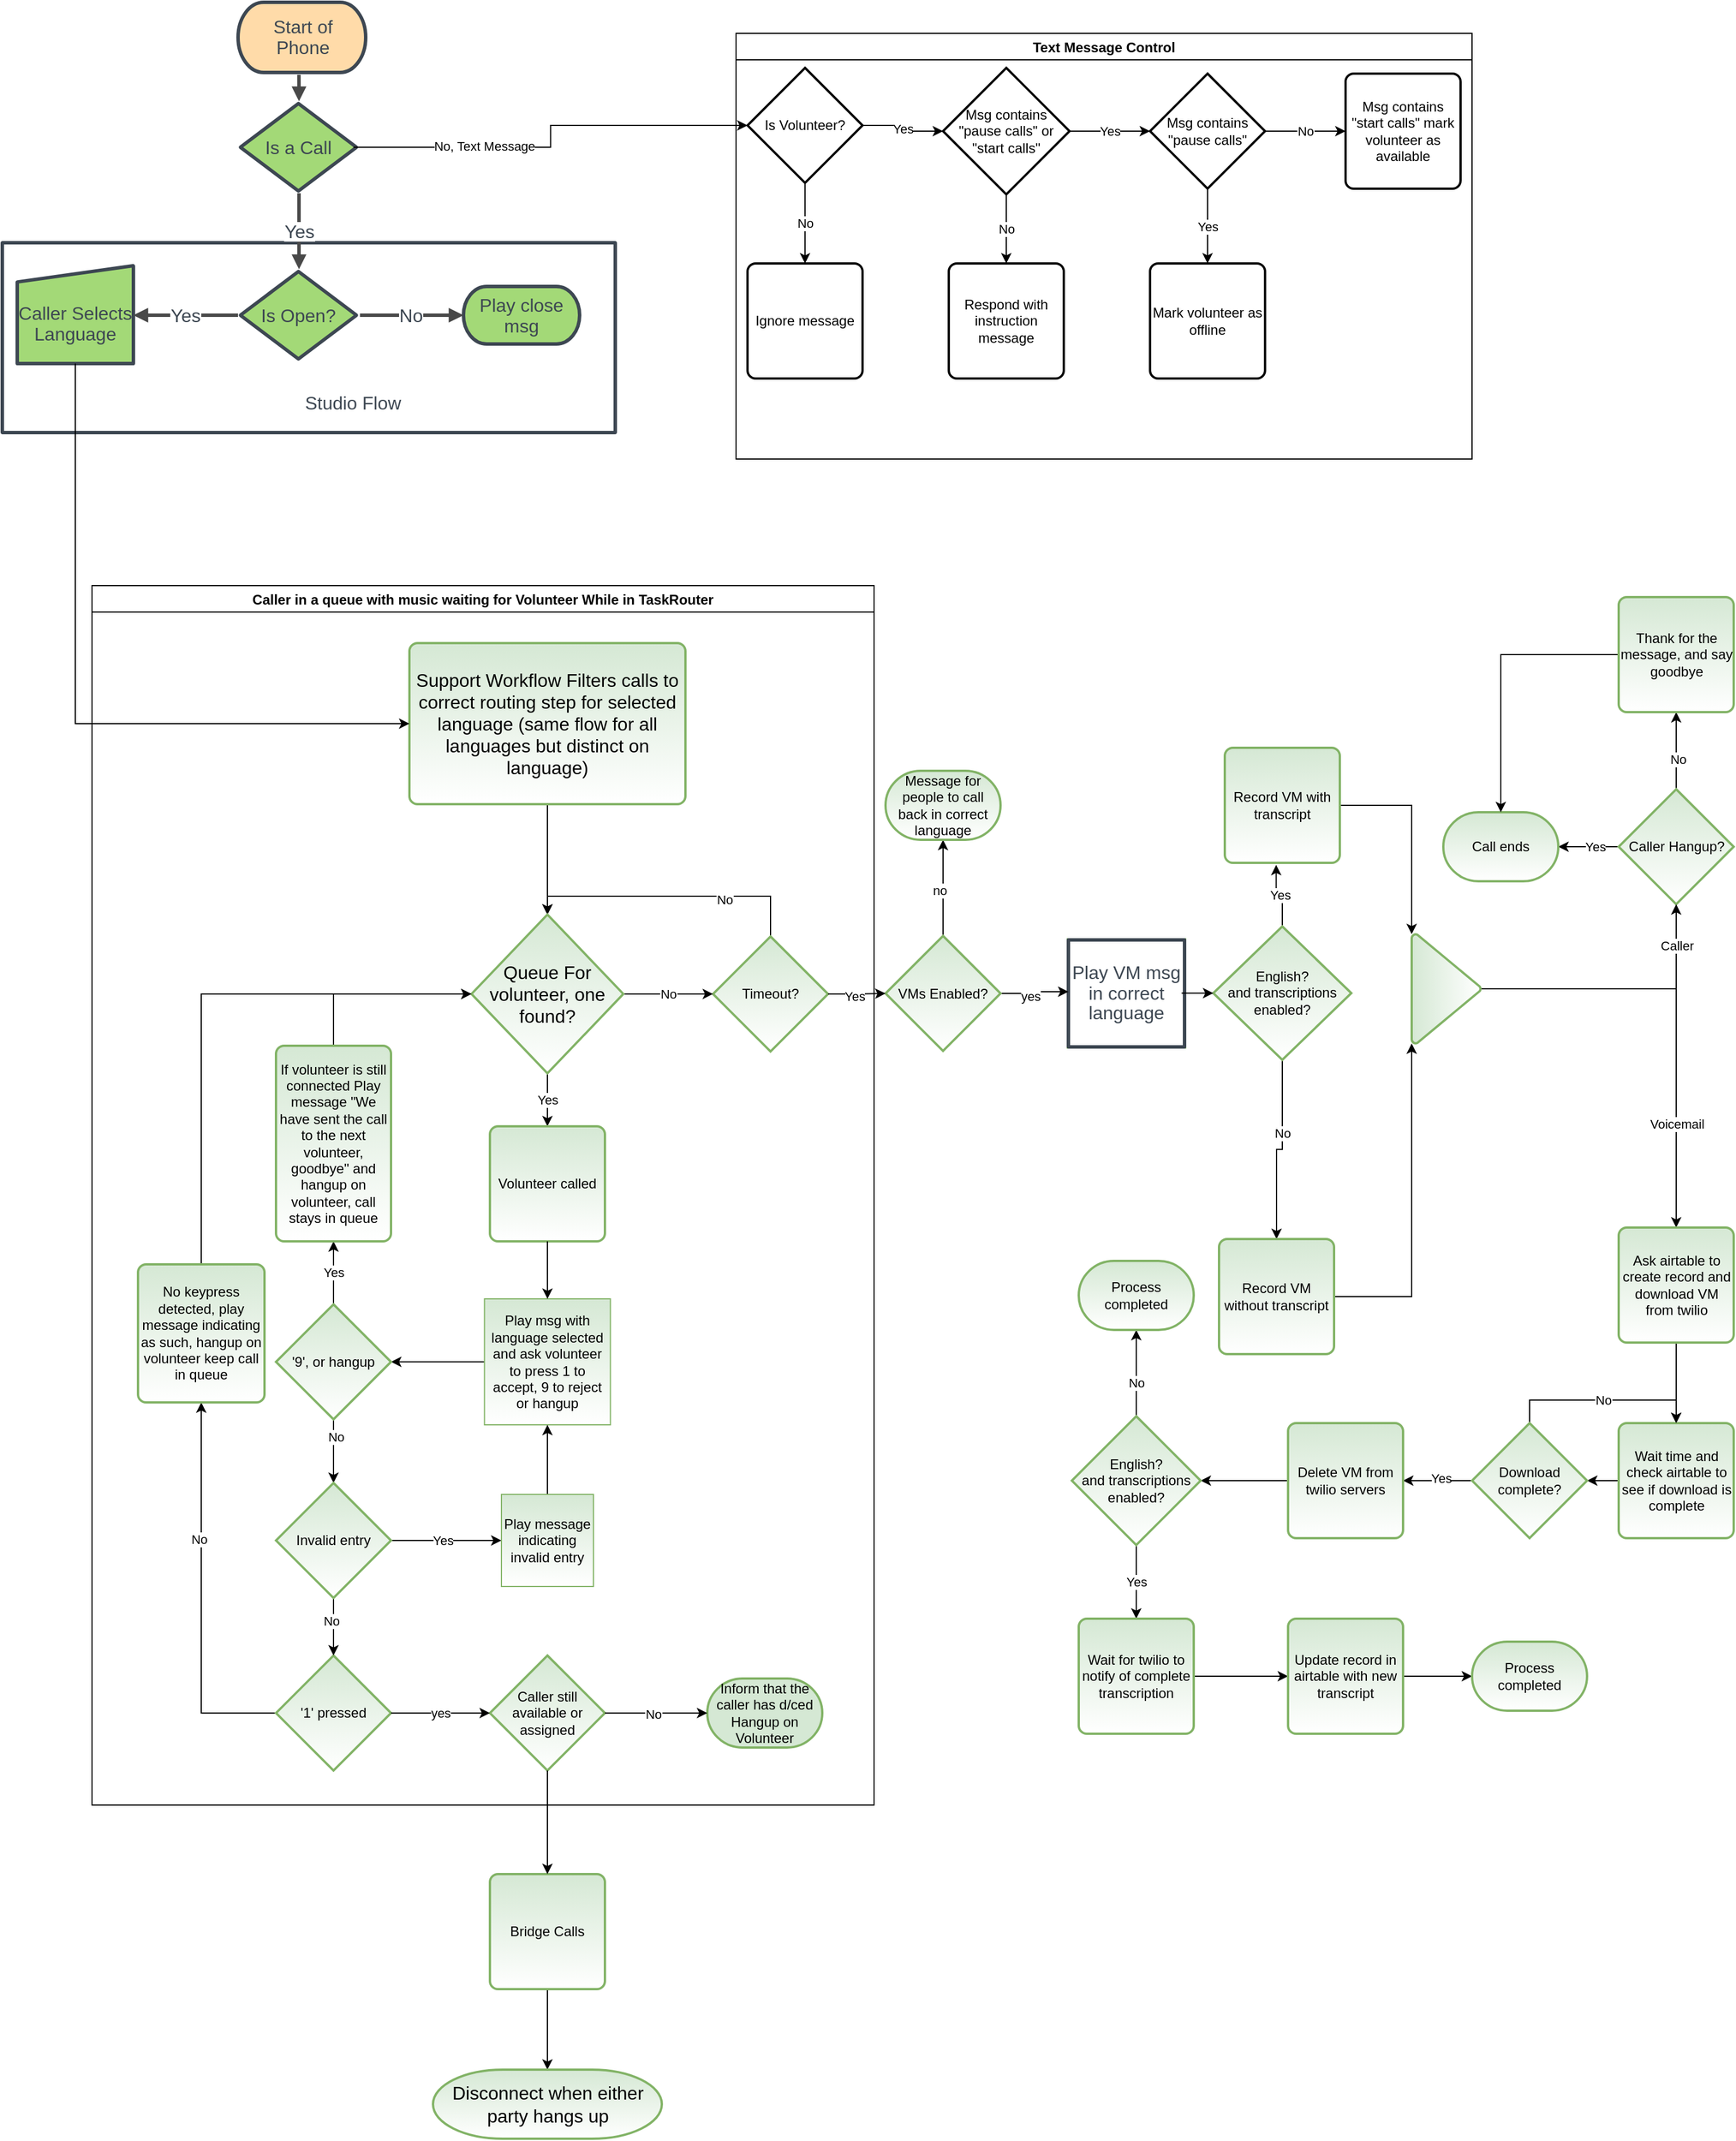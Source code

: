 <mxfile version="13.4.4" type="device"><diagram id="GNucXbwqj-5pLdh_AGNK" name="Page-1"><mxGraphModel dx="1106" dy="2103" grid="1" gridSize="10" guides="1" tooltips="1" connect="1" arrows="1" fold="1" page="1" pageScale="1" pageWidth="850" pageHeight="1100" math="0" shadow="0"><root><mxCell id="0"/><mxCell id="1" parent="0"/><mxCell id="ulSbYFxJWoQOot6R8CF2-1" style="vsdxID=1;fillColor=none;gradientColor=none;strokeColor=none;strokeWidth=3;spacingTop=-3;spacingBottom=-3;spacingLeft=-3;spacingRight=-3;labelBackgroundColor=none;rounded=1;html=1;whiteSpace=wrap;" parent="1" vertex="1"><mxGeometry x="357" y="-1057" width="111" height="61" as="geometry"/></mxCell><mxCell id="ulSbYFxJWoQOot6R8CF2-2" style="vsdxID=2;fillColor=#ffdba9;gradientColor=none;shape=stencil(lZNBbsMgEEVPwxYNM7FsllWaXKAnsGJao7p2RJw26elLPLgGnKiqV/Bnvnh8D4K2p7Y+GoFwGt3wbr5sM7aCngWi7Vvj7OhXgnaCtq+DM29uOPcN74+170SYFNOwR926EWp3eLHfhjWQpMqCC+z8GD5vJ164XmqpNZevwTHt9tx8ODvuVlzUSgLp6AtWFXvhggEIgnANAqLcJPYqGCg3BGHzizcBwdMdpsUUhLKURZWSPOLOQWeQOJaMbQHpbB8l6aMGlSSZONbcldRFCr5gYJLnjBlfjNKOf+SVpfXwn+AKM6WaEeKL02qG7iT1x8z5xTTdPPe26/hxxPX8NXiJXxLtfgA=);strokeColor=#3d4752;strokeWidth=3;spacingTop=-3;spacingBottom=-3;spacingLeft=-3;spacingRight=-3;labelBackgroundColor=none;rounded=1;html=1;whiteSpace=wrap;" parent="ulSbYFxJWoQOot6R8CF2-1" vertex="1"><mxGeometry width="111" height="61" as="geometry"/></mxCell><mxCell id="ulSbYFxJWoQOot6R8CF2-3" value="&lt;p style=&quot;align:center;margin-left:0;margin-right:0;margin-top:0px;margin-bottom:0px;text-indent:0;valign:middle;direction:ltr;&quot;&gt;&lt;font style=&quot;font-size:16px;font-family:Arial;color:#3d4752;direction:ltr;letter-spacing:0px;line-height:110.0%;opacity:1&quot;&gt;Start of Phone &lt;/font&gt;&lt;/p&gt;" style="text;vsdxID=1;fillColor=none;gradientColor=none;strokeColor=none;strokeWidth=3;spacingTop=-3;spacingBottom=-3;spacingLeft=-3;spacingRight=-3;labelBackgroundColor=none;rounded=1;html=1;whiteSpace=wrap;verticalAlign=middle;align=center;;html=1;" parent="ulSbYFxJWoQOot6R8CF2-1" vertex="1"><mxGeometry x="9.52" y="8.8" width="92.71" height="43.18" as="geometry"/></mxCell><mxCell id="ulSbYFxJWoQOot6R8CF2-4" style="vsdxID=3;fillColor=none;gradientColor=none;strokeColor=none;strokeWidth=3;spacingTop=-3;spacingBottom=-3;spacingLeft=-3;spacingRight=-3;labelBackgroundColor=none;rounded=0;html=1;whiteSpace=wrap;" parent="1" vertex="1"><mxGeometry x="359" y="-823" width="101" height="76" as="geometry"/></mxCell><mxCell id="ulSbYFxJWoQOot6R8CF2-5" style="vsdxID=4;fillColor=#a3d977;gradientColor=none;shape=stencil(nZBdDsIgEIRPs69mYUM8QK0X8ATEohARGoq/p5eymrSN8cG33ZlvdpMBagarewMSh5ziydxcly3QBqR0wZrkcpmAWqDmEJM5pngJHe+9LqTEqpiOM2KkJeq037mnYQ1XJNaKDU6e43X8eGdfIXuPN163LZPehQkpcI6qH+zi6if6lf376owsQ62Ey3Lec6NTf1lhkbh+al8=);strokeColor=#3d4752;strokeWidth=3;spacingTop=-3;spacingBottom=-3;spacingLeft=-3;spacingRight=-3;labelBackgroundColor=none;rounded=1;html=1;whiteSpace=wrap;" parent="ulSbYFxJWoQOot6R8CF2-4" vertex="1"><mxGeometry width="101" height="76" as="geometry"/></mxCell><mxCell id="ulSbYFxJWoQOot6R8CF2-6" value="&lt;p style=&quot;align:center;margin-left:0;margin-right:0;margin-top:0px;margin-bottom:0px;text-indent:0;valign:middle;direction:ltr;&quot;&gt;&lt;font style=&quot;font-size:16px;font-family:Arial;color:#3d4752;direction:ltr;letter-spacing:0px;line-height:110.0%;opacity:1&quot;&gt;Is Open?&lt;/font&gt;&lt;/p&gt;" style="text;vsdxID=3;fillColor=none;gradientColor=none;strokeColor=none;strokeWidth=3;spacingTop=-3;spacingBottom=-3;spacingLeft=-3;spacingRight=-3;labelBackgroundColor=none;rounded=0;html=1;whiteSpace=wrap;verticalAlign=middle;align=center;;html=1;" parent="ulSbYFxJWoQOot6R8CF2-4" vertex="1"><mxGeometry x="3.17" y="2.98" width="95.25" height="69.85" as="geometry"/></mxCell><mxCell id="ulSbYFxJWoQOot6R8CF2-7" style="vsdxID=8;fillColor=none;gradientColor=none;fillOpacity=0;strokeColor=none;strokeWidth=3;spacingTop=-3;spacingBottom=-3;spacingLeft=-3;spacingRight=-3;labelBackgroundColor=none;rounded=0;html=1;whiteSpace=wrap;" parent="1" vertex="1"><mxGeometry x="152" y="-848" width="533" height="165" as="geometry"/></mxCell><mxCell id="ulSbYFxJWoQOot6R8CF2-8" style="vsdxID=9;fillColor=#000000;gradientColor=none;fillOpacity=0;shape=stencil(nZBLDsIwDERP4y1KYiEOUMoFOEFEDbEISZWG8jk9aQ1SQKy688y8kaUBbAZnewKjhpzimW7cZQe4BWM4OEqcywXYAjbHmOiU4jV0ontbSKNmhzrp6Ik2yqbDnp8knlqh3qwlkOYljtPH+zuX6FGrnYCeQwVqtRj96L/wYvQLLMe8iGzF3sugdf67YLFkfWxf);strokeColor=#3d4752;strokeWidth=3;spacingTop=-3;spacingBottom=-3;spacingLeft=-3;spacingRight=-3;labelBackgroundColor=none;rounded=1;html=1;whiteSpace=wrap;" parent="ulSbYFxJWoQOot6R8CF2-7" vertex="1"><mxGeometry width="533" height="165" as="geometry"/></mxCell><mxCell id="ulSbYFxJWoQOot6R8CF2-9" style="vsdxID=10;fillColor=none;gradientColor=none;fillOpacity=0;strokeOpacity=0;strokeWidth=3;spacingTop=-3;spacingBottom=-3;spacingLeft=-3;spacingRight=-3;labelBackgroundColor=none;rounded=0;strokeColor=none;html=1;whiteSpace=wrap;" parent="1" vertex="1"><mxGeometry x="381" y="-734" width="152" height="49" as="geometry"/></mxCell><mxCell id="ulSbYFxJWoQOot6R8CF2-10" style="vsdxID=11;fillColor=#ffffff;gradientColor=none;fillOpacity=0;strokeOpacity=0;shape=stencil(nZBLDsIwDERP4y1KYiEOUMoFOEFEDbEISZWG8jk9aQ1SQKy688y8kaUBbAZnewKjhpzimW7cZQe4BWM4OEqcywXYAjbHmOiU4jV0ontbSKNmhzrp6Ik2yqbDnp8knlqh3qwlkOYljtPH+zuX6FGrnYCeQwVqtRj96L/wYvQLLMe8iGzF3sugdf67YLFkfWxf);strokeWidth=3;spacingTop=-3;spacingBottom=-3;spacingLeft=-3;spacingRight=-3;labelBackgroundColor=none;rounded=1;html=1;whiteSpace=wrap;" parent="ulSbYFxJWoQOot6R8CF2-9" vertex="1"><mxGeometry width="152" height="49" as="geometry"/></mxCell><mxCell id="ulSbYFxJWoQOot6R8CF2-11" value="&lt;p style=&quot;align:center;margin-left:0;margin-right:0;margin-top:0px;margin-bottom:0px;text-indent:0;valign:middle;direction:ltr;&quot;&gt;&lt;font style=&quot;font-size:16px;font-family:Arial;color:#3d4752;direction:ltr;letter-spacing:0px;line-height:110.0%;opacity:1&quot;&gt;Studio Flow&lt;/font&gt;&lt;/p&gt;" style="text;vsdxID=10;fillColor=none;gradientColor=none;fillOpacity=0;strokeOpacity=0;strokeWidth=3;spacingTop=-3;spacingBottom=-3;spacingLeft=-3;spacingRight=-3;labelBackgroundColor=none;rounded=0;strokeColor=none;html=1;whiteSpace=wrap;verticalAlign=middle;align=center;;html=1;" parent="ulSbYFxJWoQOot6R8CF2-9" vertex="1"><mxGeometry x="3.17" y="3.15" width="146.05" height="43.18" as="geometry"/></mxCell><mxCell id="ulSbYFxJWoQOot6R8CF2-12" style="vsdxID=12;fillColor=none;gradientColor=none;strokeColor=none;strokeWidth=3;spacingTop=-3;spacingBottom=-3;spacingLeft=-3;spacingRight=-3;labelBackgroundColor=none;rounded=0;html=1;whiteSpace=wrap;" parent="1" vertex="1"><mxGeometry x="359" y="-969" width="101" height="76" as="geometry"/></mxCell><mxCell id="ulSbYFxJWoQOot6R8CF2-13" style="vsdxID=13;fillColor=#a3d977;gradientColor=none;shape=stencil(nZBdDsIgEIRPs69mYUM8QK0X8ATEohARGoq/p5eymrSN8cG33ZlvdpMBagarewMSh5ziydxcly3QBqR0wZrkcpmAWqDmEJM5pngJHe+9LqTEqpiOM2KkJeq037mnYQ1XJNaKDU6e43X8eGdfIXuPN163LZPehQkpcI6qH+zi6if6lf376owsQ62Ey3Lec6NTf1lhkbh+al8=);strokeColor=#3d4752;strokeWidth=3;spacingTop=-3;spacingBottom=-3;spacingLeft=-3;spacingRight=-3;labelBackgroundColor=none;rounded=1;html=1;whiteSpace=wrap;" parent="ulSbYFxJWoQOot6R8CF2-12" vertex="1"><mxGeometry width="101" height="76" as="geometry"/></mxCell><mxCell id="ulSbYFxJWoQOot6R8CF2-14" value="&lt;p style=&quot;align:center;margin-left:0;margin-right:0;margin-top:0px;margin-bottom:0px;text-indent:0;valign:middle;direction:ltr;&quot;&gt;&lt;font style=&quot;font-size:16px;font-family:Arial;color:#3d4752;direction:ltr;letter-spacing:0px;line-height:110.0%;opacity:1&quot;&gt;Is a Call&lt;/font&gt;&lt;/p&gt;" style="text;vsdxID=12;fillColor=none;gradientColor=none;strokeColor=none;strokeWidth=3;spacingTop=-3;spacingBottom=-3;spacingLeft=-3;spacingRight=-3;labelBackgroundColor=none;rounded=0;html=1;whiteSpace=wrap;verticalAlign=middle;align=center;;html=1;" parent="ulSbYFxJWoQOot6R8CF2-12" vertex="1"><mxGeometry x="3.17" y="2.98" width="95.25" height="69.85" as="geometry"/></mxCell><mxCell id="ulSbYFxJWoQOot6R8CF2-38" style="vsdxID=38;fillColor=none;gradientColor=none;strokeColor=none;strokeWidth=3;spacingTop=-3;spacingBottom=-3;spacingLeft=-3;spacingRight=-3;labelBackgroundColor=none;rounded=0;html=1;whiteSpace=wrap;" parent="1" vertex="1"><mxGeometry x="165" y="-828" width="101" height="85" as="geometry"/></mxCell><mxCell id="ulSbYFxJWoQOot6R8CF2-39" style="vsdxID=39;fillColor=#a3d977;gradientColor=none;shape=stencil(pZFNDsIgEIVPw5YMEOsBar2AJyAyykSEhrb+nV7a6aJ2YUzczbz3zQx5CFN33rYoNHR9The8k+u9MDuhNUWPmfpSCdMIU59SxnNOQ3Tct7aQGiYFHc+okdZg8/FAL2QNpFHbDRs8eU238eJj9tl6zhsqWfGWPcOB4gJW8InD72jpJXxZ/Re9fnUppnw4OQqB41366zyLxH9hmjc=);strokeColor=#3d4752;strokeWidth=3;spacingTop=-3;spacingBottom=-3;spacingLeft=-3;spacingRight=-3;labelBackgroundColor=none;rounded=1;html=1;whiteSpace=wrap;" parent="ulSbYFxJWoQOot6R8CF2-38" vertex="1"><mxGeometry width="101" height="85" as="geometry"/></mxCell><mxCell id="ulSbYFxJWoQOot6R8CF2-40" value="&lt;p style=&quot;align:center;margin-left:0;margin-right:0;margin-top:0px;margin-bottom:0px;text-indent:0;valign:middle;direction:ltr;&quot;&gt;&lt;font style=&quot;font-size:16px;font-family:Arial;color:#3d4752;direction:ltr;letter-spacing:0px;line-height:110.0%;opacity:1&quot;&gt;Caller Selects Language&lt;/font&gt;&lt;/p&gt;" style="text;vsdxID=38;fillColor=none;gradientColor=none;strokeColor=none;strokeWidth=3;spacingTop=-3;spacingBottom=-3;spacingLeft=-3;spacingRight=-3;labelBackgroundColor=none;rounded=0;html=1;whiteSpace=wrap;verticalAlign=middle;align=center;;html=1;" parent="ulSbYFxJWoQOot6R8CF2-38" vertex="1"><mxGeometry x="3.17" y="16.8" width="95.25" height="65.41" as="geometry"/></mxCell><mxCell id="ulSbYFxJWoQOot6R8CF2-45" style="vsdxID=43;fillColor=none;gradientColor=none;strokeColor=none;strokeWidth=3;spacingTop=-3;spacingBottom=-3;spacingLeft=-3;spacingRight=-3;labelBackgroundColor=none;rounded=0;html=1;whiteSpace=wrap;" parent="1" vertex="1"><mxGeometry x="553" y="-810" width="101" height="50" as="geometry"/></mxCell><mxCell id="ulSbYFxJWoQOot6R8CF2-46" style="vsdxID=44;fillColor=#a3d977;gradientColor=none;shape=stencil(jZPRjoIwEEW/pq/NdGYVeNy4+gN+AZEqzbJgKir69SLThrbumuWpvXOHOdwMglanujxqgXDqbfetr6bqa0FfAtG0tbamH0+C1oJW+87qg+3ObcX3Yzk6ESZFV9yjnm6E0u625q5ZA0kqW3CBO3+6y3PiwPUcuHZz9um2YefubNmquFgoCUtnV6EfBnQE4F/nBERJWRE8DmWgtMEJi4AAPn+BmDuckGVyiTFGCJqS+cl5Mtgb5smNaYOgMA4qsr9S5rL4iDFnAIyi84DhZ1Ds+G80STB/Zo8vjDGSn58CvA/o3SaNh2lheZVN0/C+h/V0wUeJfw5aPwA=);strokeColor=#3d4752;strokeWidth=3;spacingTop=-3;spacingBottom=-3;spacingLeft=-3;spacingRight=-3;labelBackgroundColor=none;rounded=1;html=1;whiteSpace=wrap;" parent="ulSbYFxJWoQOot6R8CF2-45" vertex="1"><mxGeometry width="101" height="50" as="geometry"/></mxCell><mxCell id="ulSbYFxJWoQOot6R8CF2-47" value="&lt;p style=&quot;align:center;margin-left:0;margin-right:0;margin-top:0px;margin-bottom:0px;text-indent:0;valign:middle;direction:ltr;&quot;&gt;&lt;font style=&quot;font-size:16px;font-family:Arial;color:#3d4752;direction:ltr;letter-spacing:0px;line-height:110.0%;opacity:1&quot;&gt;Play close msg&lt;/font&gt;&lt;/p&gt;" style="text;vsdxID=43;fillColor=none;gradientColor=none;strokeColor=none;strokeWidth=3;spacingTop=-3;spacingBottom=-3;spacingLeft=-3;spacingRight=-3;labelBackgroundColor=none;rounded=0;html=1;whiteSpace=wrap;verticalAlign=middle;align=center;;html=1;" parent="ulSbYFxJWoQOot6R8CF2-45" vertex="1"><mxGeometry x="3.17" y="2.38" width="95.25" height="44.45" as="geometry"/></mxCell><mxCell id="ulSbYFxJWoQOot6R8CF2-60" style="vsdxID=57;fillColor=#d5e8d4;strokeColor=#82b366;strokeWidth=3;spacingTop=-3;spacingBottom=-3;spacingLeft=-3;spacingRight=-3;labelBackgroundColor=none;rounded=0;html=1;whiteSpace=wrap;gradientColor=#ffffff;" parent="1" vertex="1"><mxGeometry x="1079" y="-242" width="101" height="93" as="geometry"/></mxCell><mxCell id="ulSbYFxJWoQOot6R8CF2-61" style="vsdxID=58;fillColor=#ffffff;gradientColor=none;shape=stencil(nZBLDsIwDERP4y1KYiEOUMoFOEFEDbEISZWG8jk9aQ1SQKy688y8kaUBbAZnewKjhpzimW7cZQe4BWM4OEqcywXYAjbHmOiU4jV0ontbSKNmhzrp6Ik2yqbDnp8knlqh3qwlkOYljtPH+zuX6FGrnYCeQwVqtRj96L/wYvQLLMe8iGzF3sugdf67YLFkfWxf);strokeColor=#3d4752;strokeWidth=3;spacingTop=-3;spacingBottom=-3;spacingLeft=-3;spacingRight=-3;labelBackgroundColor=none;rounded=1;html=1;whiteSpace=wrap;" parent="ulSbYFxJWoQOot6R8CF2-60" vertex="1"><mxGeometry width="101" height="93" as="geometry"/></mxCell><mxCell id="ulSbYFxJWoQOot6R8CF2-62" value="&lt;p style=&quot;align:center;margin-left:0;margin-right:0;margin-top:0px;margin-bottom:0px;text-indent:0;valign:middle;direction:ltr;&quot;&gt;&lt;font style=&quot;font-size:16px;font-family:Arial;color:#3d4752;direction:ltr;letter-spacing:0px;line-height:110.0%;opacity:1&quot;&gt;Play VM msg in correct language&lt;/font&gt;&lt;/p&gt;" style="text;vsdxID=57;fillColor=none;gradientColor=none;strokeColor=none;strokeWidth=3;spacingTop=-3;spacingBottom=-3;spacingLeft=-3;spacingRight=-3;labelBackgroundColor=none;rounded=0;html=1;whiteSpace=wrap;verticalAlign=middle;align=center;;html=1;" parent="ulSbYFxJWoQOot6R8CF2-60" vertex="1"><mxGeometry x="3.17" y="2.45" width="95.25" height="87.63" as="geometry"/></mxCell><mxCell id="ulSbYFxJWoQOot6R8CF2-95" style="vsdxID=5;edgeStyle=none;startArrow=none;endArrow=block;startSize=5;endSize=5;strokeWidth=3;strokeColor=#494949;spacingTop=-3;spacingBottom=-3;spacingLeft=-3;spacingRight=-3;verticalAlign=middle;html=1;labelBackgroundColor=none;rounded=0;exitX=0.477;exitY=1.033;exitDx=0;exitDy=0;exitPerimeter=0;entryX=0.505;entryY=-0.026;entryDx=0;entryDy=0;entryPerimeter=0;" parent="1" source="ulSbYFxJWoQOot6R8CF2-1" target="ulSbYFxJWoQOot6R8CF2-12" edge="1"><mxGeometry relative="1" as="geometry"><mxPoint y="-1" as="offset"/><Array as="points"><mxPoint x="410" y="-982.32"/><mxPoint x="410" y="-982.32"/></Array></mxGeometry></mxCell><mxCell id="ulSbYFxJWoQOot6R8CF2-96" value="&lt;p style=&quot;align:center;margin-left:0;margin-right:0;margin-top:0px;margin-bottom:0px;text-indent:0;valign:middle;direction:ltr;&quot;&gt;&lt;font style=&quot;font-size:16px;font-family:Arial;color:#3d4752;direction:ltr;letter-spacing:0px;line-height:110.0%;opacity:1&quot;&gt;No&lt;/font&gt;&lt;/p&gt;" style="vsdxID=6;edgeStyle=none;startArrow=none;endArrow=block;startSize=5;endSize=5;strokeWidth=3;strokeColor=#494949;spacingTop=-3;spacingBottom=-3;spacingLeft=-3;spacingRight=-3;verticalAlign=middle;html=1;labelBackgroundColor=#ffffff;rounded=0;align=center;exitX=1.03;exitY=0.5;exitDx=0;exitDy=0;exitPerimeter=0;entryX=0;entryY=0.5;entryDx=0;entryDy=0;entryPerimeter=0;" parent="1" source="ulSbYFxJWoQOot6R8CF2-4" target="ulSbYFxJWoQOot6R8CF2-45" edge="1"><mxGeometry relative="1" as="geometry"><mxPoint x="-1" as="offset"/><Array as="points"/></mxGeometry></mxCell><mxCell id="ulSbYFxJWoQOot6R8CF2-97" value="&lt;p style=&quot;align:center;margin-left:0;margin-right:0;margin-top:0px;margin-bottom:0px;text-indent:0;valign:middle;direction:ltr;&quot;&gt;&lt;font style=&quot;font-size:16px;font-family:Arial;color:#3d4752;direction:ltr;letter-spacing:0px;line-height:110.0%;opacity:1&quot;&gt;Yes&lt;/font&gt;&lt;/p&gt;" style="vsdxID=7;edgeStyle=none;startArrow=none;endArrow=block;startSize=5;endSize=5;strokeWidth=3;strokeColor=#494949;spacingTop=-3;spacingBottom=-3;spacingLeft=-3;spacingRight=-3;verticalAlign=middle;html=1;labelBackgroundColor=#ffffff;rounded=0;align=center;exitX=-0.02;exitY=0.5;exitDx=0;exitDy=0;exitPerimeter=0;entryX=1;entryY=0.506;entryDx=0;entryDy=0;entryPerimeter=0;" parent="1" source="ulSbYFxJWoQOot6R8CF2-4" target="ulSbYFxJWoQOot6R8CF2-38" edge="1"><mxGeometry relative="1" as="geometry"><mxPoint as="offset"/><Array as="points"/></mxGeometry></mxCell><mxCell id="ulSbYFxJWoQOot6R8CF2-98" value="&lt;p style=&quot;align:center;margin-left:0;margin-right:0;margin-top:0px;margin-bottom:0px;text-indent:0;valign:middle;direction:ltr;&quot;&gt;&lt;font style=&quot;font-size:16px;font-family:Arial;color:#3d4752;direction:ltr;letter-spacing:0px;line-height:110.0%;opacity:1&quot;&gt;Yes&lt;/font&gt;&lt;/p&gt;" style="vsdxID=14;edgeStyle=none;startArrow=none;endArrow=block;startSize=5;endSize=5;strokeWidth=3;strokeColor=#494949;spacingTop=-3;spacingBottom=-3;spacingLeft=-3;spacingRight=-3;verticalAlign=middle;html=1;labelBackgroundColor=#ffffff;rounded=0;align=center;exitX=0.505;exitY=1.026;exitDx=0;exitDy=0;exitPerimeter=0;entryX=0.505;entryY=-0.026;entryDx=0;entryDy=0;entryPerimeter=0;" parent="1" source="ulSbYFxJWoQOot6R8CF2-12" target="ulSbYFxJWoQOot6R8CF2-4" edge="1"><mxGeometry relative="1" as="geometry"><mxPoint as="offset"/><Array as="points"/></mxGeometry></mxCell><mxCell id="t2Nf3221sbJAj2etKSXT-6" style="edgeStyle=orthogonalEdgeStyle;rounded=0;orthogonalLoop=1;jettySize=auto;html=1;" parent="1" source="t2Nf3221sbJAj2etKSXT-1" target="t2Nf3221sbJAj2etKSXT-5" edge="1"><mxGeometry relative="1" as="geometry"/></mxCell><mxCell id="t2Nf3221sbJAj2etKSXT-48" value="Yes" style="edgeLabel;html=1;align=center;verticalAlign=middle;resizable=0;points=[];" parent="t2Nf3221sbJAj2etKSXT-6" vertex="1" connectable="0"><mxGeometry x="-0.194" relative="1" as="geometry"><mxPoint as="offset"/></mxGeometry></mxCell><mxCell id="t2Nf3221sbJAj2etKSXT-15" style="edgeStyle=orthogonalEdgeStyle;rounded=0;orthogonalLoop=1;jettySize=auto;html=1;entryX=0.5;entryY=1;entryDx=0;entryDy=0;" parent="1" source="t2Nf3221sbJAj2etKSXT-1" target="t2Nf3221sbJAj2etKSXT-14" edge="1"><mxGeometry relative="1" as="geometry"/></mxCell><mxCell id="t2Nf3221sbJAj2etKSXT-47" value="No" style="edgeLabel;html=1;align=center;verticalAlign=middle;resizable=0;points=[];" parent="t2Nf3221sbJAj2etKSXT-15" vertex="1" connectable="0"><mxGeometry x="-0.224" y="-1" relative="1" as="geometry"><mxPoint as="offset"/></mxGeometry></mxCell><mxCell id="t2Nf3221sbJAj2etKSXT-1" value="Caller Hangup?" style="strokeWidth=2;html=1;shape=mxgraph.flowchart.decision;whiteSpace=wrap;fillColor=#d5e8d4;strokeColor=#82b366;gradientColor=#ffffff;" parent="1" vertex="1"><mxGeometry x="1557.5" y="-373" width="100" height="100" as="geometry"/></mxCell><mxCell id="t2Nf3221sbJAj2etKSXT-5" value="Call ends" style="strokeWidth=2;html=1;shape=mxgraph.flowchart.terminator;whiteSpace=wrap;fillColor=#d5e8d4;strokeColor=#82b366;gradientColor=#ffffff;" parent="1" vertex="1"><mxGeometry x="1405" y="-353" width="100" height="60" as="geometry"/></mxCell><mxCell id="t2Nf3221sbJAj2etKSXT-8" style="edgeStyle=orthogonalEdgeStyle;rounded=0;orthogonalLoop=1;jettySize=auto;html=1;entryX=0.5;entryY=1;entryDx=0;entryDy=0;entryPerimeter=0;exitX=0.5;exitY=1;exitDx=0;exitDy=0;exitPerimeter=0;" parent="1" source="t2Nf3221sbJAj2etKSXT-19" target="t2Nf3221sbJAj2etKSXT-1" edge="1"><mxGeometry relative="1" as="geometry"><mxPoint x="1428.42" y="-209.083" as="sourcePoint"/><mxPoint x="1558.005" y="-215.16" as="targetPoint"/></mxGeometry></mxCell><mxCell id="t2Nf3221sbJAj2etKSXT-9" value="Caller" style="edgeLabel;html=1;align=center;verticalAlign=middle;resizable=0;points=[];" parent="t2Nf3221sbJAj2etKSXT-8" vertex="1" connectable="0"><mxGeometry x="-0.395" y="2" relative="1" as="geometry"><mxPoint x="96.67" y="-35.5" as="offset"/></mxGeometry></mxCell><mxCell id="t2Nf3221sbJAj2etKSXT-11" style="edgeStyle=orthogonalEdgeStyle;rounded=0;orthogonalLoop=1;jettySize=auto;html=1;entryX=0.5;entryY=0;entryDx=0;entryDy=0;exitX=0.5;exitY=1;exitDx=0;exitDy=0;exitPerimeter=0;" parent="1" source="t2Nf3221sbJAj2etKSXT-19" target="t2Nf3221sbJAj2etKSXT-27" edge="1"><mxGeometry relative="1" as="geometry"><mxPoint x="1428" y="-202" as="sourcePoint"/><mxPoint x="1557.15" y="-186.84" as="targetPoint"/></mxGeometry></mxCell><mxCell id="t2Nf3221sbJAj2etKSXT-12" value="Voicemail" style="edgeLabel;html=1;align=center;verticalAlign=middle;resizable=0;points=[];" parent="t2Nf3221sbJAj2etKSXT-11" vertex="1" connectable="0"><mxGeometry x="0.52" relative="1" as="geometry"><mxPoint as="offset"/></mxGeometry></mxCell><mxCell id="t2Nf3221sbJAj2etKSXT-16" style="edgeStyle=orthogonalEdgeStyle;rounded=0;orthogonalLoop=1;jettySize=auto;html=1;" parent="1" source="t2Nf3221sbJAj2etKSXT-14" target="t2Nf3221sbJAj2etKSXT-5" edge="1"><mxGeometry relative="1" as="geometry"/></mxCell><mxCell id="t2Nf3221sbJAj2etKSXT-14" value="Thank for the message, and say goodbye" style="rounded=1;whiteSpace=wrap;html=1;absoluteArcSize=1;arcSize=14;strokeWidth=2;fillColor=#d5e8d4;strokeColor=#82b366;gradientColor=#ffffff;" parent="1" vertex="1"><mxGeometry x="1557.5" y="-540" width="100" height="100" as="geometry"/></mxCell><mxCell id="t2Nf3221sbJAj2etKSXT-21" value="Yes" style="edgeStyle=orthogonalEdgeStyle;rounded=0;orthogonalLoop=1;jettySize=auto;html=1;entryX=0.447;entryY=1.018;entryDx=0;entryDy=0;entryPerimeter=0;" parent="1" source="t2Nf3221sbJAj2etKSXT-17" target="t2Nf3221sbJAj2etKSXT-20" edge="1"><mxGeometry relative="1" as="geometry"/></mxCell><mxCell id="t2Nf3221sbJAj2etKSXT-24" style="edgeStyle=orthogonalEdgeStyle;rounded=0;orthogonalLoop=1;jettySize=auto;html=1;entryX=0.5;entryY=0;entryDx=0;entryDy=0;" parent="1" source="t2Nf3221sbJAj2etKSXT-17" target="t2Nf3221sbJAj2etKSXT-23" edge="1"><mxGeometry relative="1" as="geometry"/></mxCell><mxCell id="t2Nf3221sbJAj2etKSXT-26" value="No" style="edgeLabel;html=1;align=center;verticalAlign=middle;resizable=0;points=[];" parent="t2Nf3221sbJAj2etKSXT-24" vertex="1" connectable="0"><mxGeometry x="-0.208" relative="1" as="geometry"><mxPoint as="offset"/></mxGeometry></mxCell><mxCell id="t2Nf3221sbJAj2etKSXT-17" value="English?&lt;br&gt;and transcriptions enabled?" style="strokeWidth=2;html=1;shape=mxgraph.flowchart.decision;whiteSpace=wrap;fillColor=#d5e8d4;strokeColor=#82b366;gradientColor=#ffffff;" parent="1" vertex="1"><mxGeometry x="1205" y="-253.74" width="120" height="116" as="geometry"/></mxCell><mxCell id="t2Nf3221sbJAj2etKSXT-18" style="edgeStyle=orthogonalEdgeStyle;rounded=0;orthogonalLoop=1;jettySize=auto;html=1;entryX=0;entryY=0.5;entryDx=0;entryDy=0;entryPerimeter=0;" parent="1" source="ulSbYFxJWoQOot6R8CF2-62" target="t2Nf3221sbJAj2etKSXT-17" edge="1"><mxGeometry relative="1" as="geometry"/></mxCell><mxCell id="t2Nf3221sbJAj2etKSXT-19" value="" style="strokeWidth=2;html=1;shape=mxgraph.flowchart.merge_or_storage;whiteSpace=wrap;rotation=-90;fillColor=#d5e8d4;strokeColor=#82b366;gradientColor=#ffffff;" parent="1" vertex="1"><mxGeometry x="1360" y="-229.5" width="95" height="60" as="geometry"/></mxCell><mxCell id="t2Nf3221sbJAj2etKSXT-22" style="edgeStyle=orthogonalEdgeStyle;rounded=0;orthogonalLoop=1;jettySize=auto;html=1;entryX=1;entryY=0;entryDx=0;entryDy=0;entryPerimeter=0;" parent="1" source="t2Nf3221sbJAj2etKSXT-20" target="t2Nf3221sbJAj2etKSXT-19" edge="1"><mxGeometry relative="1" as="geometry"/></mxCell><mxCell id="t2Nf3221sbJAj2etKSXT-20" value="Record VM with transcript" style="rounded=1;whiteSpace=wrap;html=1;absoluteArcSize=1;arcSize=14;strokeWidth=2;fillColor=#d5e8d4;strokeColor=#82b366;gradientColor=#ffffff;" parent="1" vertex="1"><mxGeometry x="1215" y="-409" width="100" height="100" as="geometry"/></mxCell><mxCell id="t2Nf3221sbJAj2etKSXT-25" style="edgeStyle=orthogonalEdgeStyle;rounded=0;orthogonalLoop=1;jettySize=auto;html=1;entryX=0;entryY=0;entryDx=0;entryDy=0;entryPerimeter=0;" parent="1" source="t2Nf3221sbJAj2etKSXT-23" target="t2Nf3221sbJAj2etKSXT-19" edge="1"><mxGeometry relative="1" as="geometry"/></mxCell><mxCell id="t2Nf3221sbJAj2etKSXT-23" value="Record VM without transcript" style="rounded=1;whiteSpace=wrap;html=1;absoluteArcSize=1;arcSize=14;strokeWidth=2;fillColor=#d5e8d4;strokeColor=#82b366;gradientColor=#ffffff;" parent="1" vertex="1"><mxGeometry x="1210" y="18" width="100" height="100" as="geometry"/></mxCell><mxCell id="t2Nf3221sbJAj2etKSXT-30" style="edgeStyle=orthogonalEdgeStyle;rounded=0;orthogonalLoop=1;jettySize=auto;html=1;" parent="1" source="t2Nf3221sbJAj2etKSXT-27" target="t2Nf3221sbJAj2etKSXT-29" edge="1"><mxGeometry relative="1" as="geometry"/></mxCell><mxCell id="t2Nf3221sbJAj2etKSXT-27" value="Ask airtable to create record and download VM from twilio" style="rounded=1;whiteSpace=wrap;html=1;absoluteArcSize=1;arcSize=14;strokeWidth=2;fillColor=#d5e8d4;strokeColor=#82b366;gradientColor=#ffffff;" parent="1" vertex="1"><mxGeometry x="1557.5" y="8" width="100" height="100" as="geometry"/></mxCell><mxCell id="t2Nf3221sbJAj2etKSXT-46" style="edgeStyle=orthogonalEdgeStyle;rounded=0;orthogonalLoop=1;jettySize=auto;html=1;" parent="1" source="t2Nf3221sbJAj2etKSXT-29" target="t2Nf3221sbJAj2etKSXT-31" edge="1"><mxGeometry relative="1" as="geometry"/></mxCell><mxCell id="t2Nf3221sbJAj2etKSXT-29" value="Wait time and check airtable to see if download is complete" style="rounded=1;whiteSpace=wrap;html=1;absoluteArcSize=1;arcSize=14;strokeWidth=2;fillColor=#d5e8d4;strokeColor=#82b366;gradientColor=#ffffff;" parent="1" vertex="1"><mxGeometry x="1557.5" y="178" width="100" height="100" as="geometry"/></mxCell><mxCell id="t2Nf3221sbJAj2etKSXT-32" value="No" style="edgeStyle=orthogonalEdgeStyle;rounded=0;orthogonalLoop=1;jettySize=auto;html=1;exitX=0.5;exitY=0;exitDx=0;exitDy=0;exitPerimeter=0;entryX=0.5;entryY=0;entryDx=0;entryDy=0;" parent="1" source="t2Nf3221sbJAj2etKSXT-31" target="t2Nf3221sbJAj2etKSXT-29" edge="1"><mxGeometry relative="1" as="geometry"><mxPoint x="1610" y="137" as="targetPoint"/></mxGeometry></mxCell><mxCell id="t2Nf3221sbJAj2etKSXT-34" style="edgeStyle=orthogonalEdgeStyle;rounded=0;orthogonalLoop=1;jettySize=auto;html=1;entryX=1;entryY=0.5;entryDx=0;entryDy=0;" parent="1" source="t2Nf3221sbJAj2etKSXT-31" target="t2Nf3221sbJAj2etKSXT-33" edge="1"><mxGeometry relative="1" as="geometry"/></mxCell><mxCell id="t2Nf3221sbJAj2etKSXT-35" value="Yes" style="edgeLabel;html=1;align=center;verticalAlign=middle;resizable=0;points=[];" parent="t2Nf3221sbJAj2etKSXT-34" vertex="1" connectable="0"><mxGeometry x="-0.1" y="-2" relative="1" as="geometry"><mxPoint as="offset"/></mxGeometry></mxCell><mxCell id="t2Nf3221sbJAj2etKSXT-31" value="Download complete?" style="strokeWidth=2;html=1;shape=mxgraph.flowchart.decision;whiteSpace=wrap;fillColor=#d5e8d4;strokeColor=#82b366;gradientColor=#ffffff;" parent="1" vertex="1"><mxGeometry x="1430" y="178" width="100" height="100" as="geometry"/></mxCell><mxCell id="t2Nf3221sbJAj2etKSXT-37" style="edgeStyle=orthogonalEdgeStyle;rounded=0;orthogonalLoop=1;jettySize=auto;html=1;entryX=1;entryY=0.5;entryDx=0;entryDy=0;entryPerimeter=0;" parent="1" source="t2Nf3221sbJAj2etKSXT-33" target="t2Nf3221sbJAj2etKSXT-36" edge="1"><mxGeometry relative="1" as="geometry"/></mxCell><mxCell id="t2Nf3221sbJAj2etKSXT-33" value="Delete VM from twilio servers" style="rounded=1;whiteSpace=wrap;html=1;absoluteArcSize=1;arcSize=14;strokeWidth=2;fillColor=#d5e8d4;strokeColor=#82b366;gradientColor=#ffffff;" parent="1" vertex="1"><mxGeometry x="1270" y="178" width="100" height="100" as="geometry"/></mxCell><mxCell id="t2Nf3221sbJAj2etKSXT-39" style="edgeStyle=orthogonalEdgeStyle;rounded=0;orthogonalLoop=1;jettySize=auto;html=1;entryX=0.5;entryY=1;entryDx=0;entryDy=0;entryPerimeter=0;" parent="1" source="t2Nf3221sbJAj2etKSXT-36" target="t2Nf3221sbJAj2etKSXT-38" edge="1"><mxGeometry relative="1" as="geometry"/></mxCell><mxCell id="t2Nf3221sbJAj2etKSXT-49" value="No" style="edgeLabel;html=1;align=center;verticalAlign=middle;resizable=0;points=[];" parent="t2Nf3221sbJAj2etKSXT-39" vertex="1" connectable="0"><mxGeometry x="-0.222" relative="1" as="geometry"><mxPoint as="offset"/></mxGeometry></mxCell><mxCell id="t2Nf3221sbJAj2etKSXT-50" value="Yes" style="edgeStyle=orthogonalEdgeStyle;rounded=0;orthogonalLoop=1;jettySize=auto;html=1;entryX=0.5;entryY=0;entryDx=0;entryDy=0;" parent="1" source="t2Nf3221sbJAj2etKSXT-36" target="t2Nf3221sbJAj2etKSXT-40" edge="1"><mxGeometry relative="1" as="geometry"/></mxCell><mxCell id="t2Nf3221sbJAj2etKSXT-36" value="English?&lt;br&gt;and transcriptions enabled?" style="strokeWidth=2;html=1;shape=mxgraph.flowchart.decision;whiteSpace=wrap;fillColor=#d5e8d4;strokeColor=#82b366;gradientColor=#ffffff;" parent="1" vertex="1"><mxGeometry x="1082" y="172" width="112" height="112" as="geometry"/></mxCell><mxCell id="t2Nf3221sbJAj2etKSXT-38" value="Process completed" style="strokeWidth=2;html=1;shape=mxgraph.flowchart.terminator;whiteSpace=wrap;fillColor=#d5e8d4;strokeColor=#82b366;gradientColor=#ffffff;" parent="1" vertex="1"><mxGeometry x="1088" y="37" width="100" height="60" as="geometry"/></mxCell><mxCell id="t2Nf3221sbJAj2etKSXT-43" style="edgeStyle=orthogonalEdgeStyle;rounded=0;orthogonalLoop=1;jettySize=auto;html=1;entryX=0;entryY=0.5;entryDx=0;entryDy=0;" parent="1" source="t2Nf3221sbJAj2etKSXT-40" target="t2Nf3221sbJAj2etKSXT-42" edge="1"><mxGeometry relative="1" as="geometry"/></mxCell><mxCell id="t2Nf3221sbJAj2etKSXT-40" value="Wait for twilio to notify of complete transcription" style="rounded=1;whiteSpace=wrap;html=1;absoluteArcSize=1;arcSize=14;strokeWidth=2;fillColor=#d5e8d4;strokeColor=#82b366;gradientColor=#ffffff;" parent="1" vertex="1"><mxGeometry x="1088" y="348" width="100" height="100" as="geometry"/></mxCell><mxCell id="t2Nf3221sbJAj2etKSXT-45" style="edgeStyle=orthogonalEdgeStyle;rounded=0;orthogonalLoop=1;jettySize=auto;html=1;entryX=0;entryY=0.5;entryDx=0;entryDy=0;entryPerimeter=0;" parent="1" source="t2Nf3221sbJAj2etKSXT-42" target="t2Nf3221sbJAj2etKSXT-44" edge="1"><mxGeometry relative="1" as="geometry"/></mxCell><mxCell id="t2Nf3221sbJAj2etKSXT-42" value="Update record in airtable with new transcript" style="rounded=1;whiteSpace=wrap;html=1;absoluteArcSize=1;arcSize=14;strokeWidth=2;fillColor=#d5e8d4;strokeColor=#82b366;gradientColor=#ffffff;" parent="1" vertex="1"><mxGeometry x="1270" y="348" width="100" height="100" as="geometry"/></mxCell><mxCell id="t2Nf3221sbJAj2etKSXT-44" value="Process completed" style="strokeWidth=2;html=1;shape=mxgraph.flowchart.terminator;whiteSpace=wrap;fillColor=#d5e8d4;strokeColor=#82b366;gradientColor=#ffffff;" parent="1" vertex="1"><mxGeometry x="1430" y="368" width="100" height="60" as="geometry"/></mxCell><mxCell id="Crrnlk1iao9TNwp4jusA-1" value="Caller in a queue with music waiting for Volunteer While in TaskRouter" style="swimlane;" parent="1" vertex="1"><mxGeometry x="230" y="-550" width="680" height="1060" as="geometry"><mxRectangle x="230" y="-550" width="430" height="23" as="alternateBounds"/></mxGeometry></mxCell><mxCell id="lMy0ZmCGvJkY_fEDTB9d-1" value="Inform that the caller has d/ced Hangup on Volunteer" style="strokeWidth=2;html=1;shape=mxgraph.flowchart.terminator;whiteSpace=wrap;fillColor=#d5e8d4;strokeColor=#82b366;" parent="Crrnlk1iao9TNwp4jusA-1" vertex="1"><mxGeometry x="535" y="950" width="100" height="60" as="geometry"/></mxCell><mxCell id="gohfQ0Zfz9piOWqnpKpS-30" style="edgeStyle=orthogonalEdgeStyle;rounded=0;orthogonalLoop=1;jettySize=auto;html=1;entryX=1;entryY=0.5;entryDx=0;entryDy=0;entryPerimeter=0;" parent="Crrnlk1iao9TNwp4jusA-1" source="o7xfAoSBJgHGo_V4USYr-11" target="o7xfAoSBJgHGo_V4USYr-19" edge="1"><mxGeometry relative="1" as="geometry"/></mxCell><mxCell id="o7xfAoSBJgHGo_V4USYr-11" value="Play msg with language selected and ask volunteer to press 1 to accept, 9 to reject or hangup" style="whiteSpace=wrap;html=1;aspect=fixed;strokeColor=#82b366;fillColor=#d5e8d4;gradientColor=#ffffff;" parent="Crrnlk1iao9TNwp4jusA-1" vertex="1"><mxGeometry x="341.25" y="620" width="109.5" height="109.5" as="geometry"/></mxCell><mxCell id="gohfQ0Zfz9piOWqnpKpS-40" style="edgeStyle=orthogonalEdgeStyle;rounded=0;orthogonalLoop=1;jettySize=auto;html=1;entryX=0.5;entryY=1;entryDx=0;entryDy=0;" parent="Crrnlk1iao9TNwp4jusA-1" source="gohfQ0Zfz9piOWqnpKpS-1" target="d5_tcxvhbGC-bhtQ9VmD-3" edge="1"><mxGeometry relative="1" as="geometry"><mxPoint x="88.5" y="733" as="targetPoint"/></mxGeometry></mxCell><mxCell id="FHCGfXjS5h5pFrJv5YdP-5" value="No" style="edgeLabel;html=1;align=center;verticalAlign=middle;resizable=0;points=[];" parent="gohfQ0Zfz9piOWqnpKpS-40" vertex="1" connectable="0"><mxGeometry x="0.298" y="2" relative="1" as="geometry"><mxPoint y="1" as="offset"/></mxGeometry></mxCell><mxCell id="gohfQ0Zfz9piOWqnpKpS-1" value="'1' pressed" style="strokeWidth=2;html=1;shape=mxgraph.flowchart.decision;whiteSpace=wrap;fillColor=#d5e8d4;strokeColor=#82b366;gradientColor=#ffffff;" parent="Crrnlk1iao9TNwp4jusA-1" vertex="1"><mxGeometry x="160" y="930" width="100" height="100" as="geometry"/></mxCell><mxCell id="gohfQ0Zfz9piOWqnpKpS-23" style="edgeStyle=orthogonalEdgeStyle;rounded=0;orthogonalLoop=1;jettySize=auto;html=1;entryX=0.5;entryY=0;entryDx=0;entryDy=0;entryPerimeter=0;exitX=0.5;exitY=1;exitDx=0;exitDy=0;" parent="Crrnlk1iao9TNwp4jusA-1" source="gohfQ0Zfz9piOWqnpKpS-15" target="gohfQ0Zfz9piOWqnpKpS-18" edge="1"><mxGeometry relative="1" as="geometry"><mxPoint x="396.0" y="200" as="sourcePoint"/></mxGeometry></mxCell><mxCell id="gohfQ0Zfz9piOWqnpKpS-15" value="&lt;span style=&quot;font-family: &amp;#34;arial&amp;#34; ; font-size: 16px&quot;&gt;Support Workflow Filters calls to correct routing step for selected language (same flow for all languages but distinct on language)&lt;/span&gt;" style="rounded=1;whiteSpace=wrap;html=1;absoluteArcSize=1;arcSize=14;strokeWidth=2;fillColor=#d5e8d4;strokeColor=#82b366;gradientColor=#ffffff;" parent="Crrnlk1iao9TNwp4jusA-1" vertex="1"><mxGeometry x="276" y="50" width="240" height="140" as="geometry"/></mxCell><mxCell id="gohfQ0Zfz9piOWqnpKpS-33" style="edgeStyle=orthogonalEdgeStyle;rounded=0;orthogonalLoop=1;jettySize=auto;html=1;entryX=0.5;entryY=0;entryDx=0;entryDy=0;entryPerimeter=0;exitX=0.5;exitY=0;exitDx=0;exitDy=0;exitPerimeter=0;" parent="Crrnlk1iao9TNwp4jusA-1" source="gohfQ0Zfz9piOWqnpKpS-17" target="gohfQ0Zfz9piOWqnpKpS-18" edge="1"><mxGeometry relative="1" as="geometry"><Array as="points"><mxPoint x="590" y="270"/><mxPoint x="396" y="270"/></Array></mxGeometry></mxCell><mxCell id="gohfQ0Zfz9piOWqnpKpS-34" value="No" style="edgeLabel;html=1;align=center;verticalAlign=middle;resizable=0;points=[];" parent="gohfQ0Zfz9piOWqnpKpS-33" vertex="1" connectable="0"><mxGeometry x="-0.383" y="3" relative="1" as="geometry"><mxPoint as="offset"/></mxGeometry></mxCell><mxCell id="gohfQ0Zfz9piOWqnpKpS-17" value="Timeout?" style="strokeWidth=2;html=1;shape=mxgraph.flowchart.decision;whiteSpace=wrap;fillColor=#d5e8d4;strokeColor=#82b366;gradientColor=#ffffff;" parent="Crrnlk1iao9TNwp4jusA-1" vertex="1"><mxGeometry x="540" y="304.99" width="100" height="100" as="geometry"/></mxCell><mxCell id="gohfQ0Zfz9piOWqnpKpS-19" value="No" style="edgeStyle=orthogonalEdgeStyle;rounded=0;orthogonalLoop=1;jettySize=auto;html=1;entryX=0;entryY=0.5;entryDx=0;entryDy=0;entryPerimeter=0;" parent="Crrnlk1iao9TNwp4jusA-1" source="gohfQ0Zfz9piOWqnpKpS-18" target="gohfQ0Zfz9piOWqnpKpS-17" edge="1"><mxGeometry relative="1" as="geometry"/></mxCell><mxCell id="gohfQ0Zfz9piOWqnpKpS-28" value="Yes" style="edgeStyle=orthogonalEdgeStyle;rounded=0;orthogonalLoop=1;jettySize=auto;html=1;entryX=0.5;entryY=0;entryDx=0;entryDy=0;" parent="Crrnlk1iao9TNwp4jusA-1" source="gohfQ0Zfz9piOWqnpKpS-18" target="gohfQ0Zfz9piOWqnpKpS-27" edge="1"><mxGeometry relative="1" as="geometry"/></mxCell><mxCell id="gohfQ0Zfz9piOWqnpKpS-18" value="&lt;span style=&quot;font-family: &amp;#34;arial&amp;#34; ; font-size: 16px&quot;&gt;Queue For volunteer, one found?&lt;/span&gt;" style="strokeWidth=2;html=1;shape=mxgraph.flowchart.decision;whiteSpace=wrap;fillColor=#d5e8d4;strokeColor=#82b366;gradientColor=#ffffff;" parent="Crrnlk1iao9TNwp4jusA-1" vertex="1"><mxGeometry x="330" y="285.99" width="132" height="138" as="geometry"/></mxCell><mxCell id="gohfQ0Zfz9piOWqnpKpS-27" value="Volunteer called" style="rounded=1;whiteSpace=wrap;html=1;absoluteArcSize=1;arcSize=14;strokeWidth=2;fillColor=#d5e8d4;strokeColor=#82b366;gradientColor=#ffffff;" parent="Crrnlk1iao9TNwp4jusA-1" vertex="1"><mxGeometry x="346" y="470" width="100" height="100" as="geometry"/></mxCell><mxCell id="gohfQ0Zfz9piOWqnpKpS-29" style="edgeStyle=orthogonalEdgeStyle;rounded=0;orthogonalLoop=1;jettySize=auto;html=1;" parent="Crrnlk1iao9TNwp4jusA-1" source="gohfQ0Zfz9piOWqnpKpS-27" target="o7xfAoSBJgHGo_V4USYr-11" edge="1"><mxGeometry relative="1" as="geometry"><mxPoint x="846" y="600" as="targetPoint"/></mxGeometry></mxCell><mxCell id="gohfQ0Zfz9piOWqnpKpS-96" style="edgeStyle=orthogonalEdgeStyle;rounded=0;orthogonalLoop=1;jettySize=auto;html=1;" parent="Crrnlk1iao9TNwp4jusA-1" source="o7xfAoSBJgHGo_V4USYr-19" target="gohfQ0Zfz9piOWqnpKpS-95" edge="1"><mxGeometry relative="1" as="geometry"/></mxCell><mxCell id="gohfQ0Zfz9piOWqnpKpS-99" value="No" style="edgeLabel;html=1;align=center;verticalAlign=middle;resizable=0;points=[];" parent="gohfQ0Zfz9piOWqnpKpS-96" vertex="1" connectable="0"><mxGeometry x="-0.47" y="2" relative="1" as="geometry"><mxPoint as="offset"/></mxGeometry></mxCell><mxCell id="gohfQ0Zfz9piOWqnpKpS-105" value="Yes" style="edgeStyle=orthogonalEdgeStyle;rounded=0;orthogonalLoop=1;jettySize=auto;html=1;entryX=0.5;entryY=1;entryDx=0;entryDy=0;" parent="Crrnlk1iao9TNwp4jusA-1" source="o7xfAoSBJgHGo_V4USYr-19" target="gohfQ0Zfz9piOWqnpKpS-104" edge="1"><mxGeometry relative="1" as="geometry"/></mxCell><mxCell id="o7xfAoSBJgHGo_V4USYr-19" value="'9', or hangup" style="strokeWidth=2;html=1;shape=mxgraph.flowchart.decision;whiteSpace=wrap;strokeColor=#82b366;fillColor=#d5e8d4;gradientColor=#ffffff;" parent="Crrnlk1iao9TNwp4jusA-1" vertex="1"><mxGeometry x="160" y="624.75" width="100" height="100" as="geometry"/></mxCell><mxCell id="gohfQ0Zfz9piOWqnpKpS-32" value="Caller still available or assigned" style="strokeWidth=2;html=1;shape=mxgraph.flowchart.decision;whiteSpace=wrap;fillColor=#d5e8d4;strokeColor=#82b366;gradientColor=#ffffff;" parent="Crrnlk1iao9TNwp4jusA-1" vertex="1"><mxGeometry x="346" y="930" width="100" height="100" as="geometry"/></mxCell><mxCell id="lMy0ZmCGvJkY_fEDTB9d-2" style="edgeStyle=orthogonalEdgeStyle;rounded=0;orthogonalLoop=1;jettySize=auto;html=1;entryX=0;entryY=0.5;entryDx=0;entryDy=0;entryPerimeter=0;exitX=1;exitY=0.5;exitDx=0;exitDy=0;exitPerimeter=0;" parent="Crrnlk1iao9TNwp4jusA-1" source="gohfQ0Zfz9piOWqnpKpS-32" target="lMy0ZmCGvJkY_fEDTB9d-1" edge="1"><mxGeometry relative="1" as="geometry"><mxPoint x="895.66" y="1009.176" as="sourcePoint"/></mxGeometry></mxCell><mxCell id="lMy0ZmCGvJkY_fEDTB9d-3" value="No" style="edgeLabel;html=1;align=center;verticalAlign=middle;resizable=0;points=[];" parent="lMy0ZmCGvJkY_fEDTB9d-2" vertex="1" connectable="0"><mxGeometry x="-0.066" y="-1" relative="1" as="geometry"><mxPoint as="offset"/></mxGeometry></mxCell><mxCell id="gohfQ0Zfz9piOWqnpKpS-31" value="yes" style="edgeStyle=orthogonalEdgeStyle;rounded=0;orthogonalLoop=1;jettySize=auto;html=1;entryX=0;entryY=0.5;entryDx=0;entryDy=0;entryPerimeter=0;" parent="Crrnlk1iao9TNwp4jusA-1" source="gohfQ0Zfz9piOWqnpKpS-1" target="gohfQ0Zfz9piOWqnpKpS-32" edge="1"><mxGeometry relative="1" as="geometry"><mxPoint x="783.18" y="1117.205" as="targetPoint"/></mxGeometry></mxCell><mxCell id="gohfQ0Zfz9piOWqnpKpS-97" style="edgeStyle=orthogonalEdgeStyle;rounded=0;orthogonalLoop=1;jettySize=auto;html=1;" parent="Crrnlk1iao9TNwp4jusA-1" source="gohfQ0Zfz9piOWqnpKpS-95" target="gohfQ0Zfz9piOWqnpKpS-1" edge="1"><mxGeometry relative="1" as="geometry"/></mxCell><mxCell id="gohfQ0Zfz9piOWqnpKpS-101" value="No" style="edgeLabel;html=1;align=center;verticalAlign=middle;resizable=0;points=[];" parent="gohfQ0Zfz9piOWqnpKpS-97" vertex="1" connectable="0"><mxGeometry x="-0.225" y="-2" relative="1" as="geometry"><mxPoint as="offset"/></mxGeometry></mxCell><mxCell id="gohfQ0Zfz9piOWqnpKpS-102" style="edgeStyle=orthogonalEdgeStyle;rounded=0;orthogonalLoop=1;jettySize=auto;html=1;entryX=0;entryY=0.5;entryDx=0;entryDy=0;" parent="Crrnlk1iao9TNwp4jusA-1" source="gohfQ0Zfz9piOWqnpKpS-95" target="FHCGfXjS5h5pFrJv5YdP-1" edge="1"><mxGeometry relative="1" as="geometry"><mxPoint x="320" y="780" as="targetPoint"/></mxGeometry></mxCell><mxCell id="gohfQ0Zfz9piOWqnpKpS-103" value="Yes" style="edgeLabel;html=1;align=center;verticalAlign=middle;resizable=0;points=[];" parent="gohfQ0Zfz9piOWqnpKpS-102" vertex="1" connectable="0"><mxGeometry x="-0.191" y="-2" relative="1" as="geometry"><mxPoint x="-59.36" y="-2" as="offset"/></mxGeometry></mxCell><mxCell id="wF9S2JJBVH-H0kBBPQci-1" value="Yes" style="edgeLabel;html=1;align=center;verticalAlign=middle;resizable=0;points=[];" parent="gohfQ0Zfz9piOWqnpKpS-102" vertex="1" connectable="0"><mxGeometry x="-0.062" relative="1" as="geometry"><mxPoint as="offset"/></mxGeometry></mxCell><mxCell id="gohfQ0Zfz9piOWqnpKpS-95" value="Invalid entry" style="strokeWidth=2;html=1;shape=mxgraph.flowchart.decision;whiteSpace=wrap;fillColor=#d5e8d4;strokeColor=#82b366;gradientColor=#ffffff;" parent="Crrnlk1iao9TNwp4jusA-1" vertex="1"><mxGeometry x="160" y="780" width="100" height="100" as="geometry"/></mxCell><mxCell id="gohfQ0Zfz9piOWqnpKpS-106" style="edgeStyle=orthogonalEdgeStyle;rounded=0;orthogonalLoop=1;jettySize=auto;html=1;entryX=0;entryY=0.5;entryDx=0;entryDy=0;entryPerimeter=0;exitX=0.5;exitY=0;exitDx=0;exitDy=0;" parent="Crrnlk1iao9TNwp4jusA-1" source="gohfQ0Zfz9piOWqnpKpS-104" target="gohfQ0Zfz9piOWqnpKpS-18" edge="1"><mxGeometry relative="1" as="geometry"/></mxCell><mxCell id="gohfQ0Zfz9piOWqnpKpS-104" value="If volunteer is still connected Play message &quot;We have sent the call to the next volunteer, goodbye&quot; and hangup on volunteer, call stays in queue" style="rounded=1;whiteSpace=wrap;html=1;absoluteArcSize=1;arcSize=14;strokeWidth=2;fillColor=#d5e8d4;strokeColor=#82b366;gradientColor=#ffffff;" parent="Crrnlk1iao9TNwp4jusA-1" vertex="1"><mxGeometry x="160" y="400" width="100" height="170" as="geometry"/></mxCell><mxCell id="FHCGfXjS5h5pFrJv5YdP-2" style="edgeStyle=orthogonalEdgeStyle;rounded=0;orthogonalLoop=1;jettySize=auto;html=1;entryX=0.5;entryY=1;entryDx=0;entryDy=0;" parent="Crrnlk1iao9TNwp4jusA-1" source="FHCGfXjS5h5pFrJv5YdP-1" target="o7xfAoSBJgHGo_V4USYr-11" edge="1"><mxGeometry relative="1" as="geometry"/></mxCell><mxCell id="FHCGfXjS5h5pFrJv5YdP-1" value="Play message indicating invalid entry" style="whiteSpace=wrap;html=1;aspect=fixed;fillColor=#d5e8d4;strokeColor=#82b366;gradientColor=#ffffff;" parent="Crrnlk1iao9TNwp4jusA-1" vertex="1"><mxGeometry x="356" y="790" width="80" height="80" as="geometry"/></mxCell><mxCell id="FHCGfXjS5h5pFrJv5YdP-6" style="edgeStyle=orthogonalEdgeStyle;rounded=0;orthogonalLoop=1;jettySize=auto;html=1;exitX=0.5;exitY=0;exitDx=0;exitDy=0;entryX=0;entryY=0.5;entryDx=0;entryDy=0;entryPerimeter=0;" parent="Crrnlk1iao9TNwp4jusA-1" source="d5_tcxvhbGC-bhtQ9VmD-3" target="gohfQ0Zfz9piOWqnpKpS-18" edge="1"><mxGeometry relative="1" as="geometry"><mxPoint x="88.5" y="650" as="sourcePoint"/><mxPoint x="320" y="350" as="targetPoint"/></mxGeometry></mxCell><mxCell id="d5_tcxvhbGC-bhtQ9VmD-3" value="&lt;span&gt;No keypress detected, play message indicating as such, hangup on volunteer keep call in queue&lt;/span&gt;" style="rounded=1;whiteSpace=wrap;html=1;absoluteArcSize=1;arcSize=14;strokeWidth=2;fillColor=#d5e8d4;strokeColor=#82b366;gradientColor=#ffffff;" parent="Crrnlk1iao9TNwp4jusA-1" vertex="1"><mxGeometry x="40" y="590" width="110" height="120" as="geometry"/></mxCell><mxCell id="o7xfAoSBJgHGo_V4USYr-2" style="edgeStyle=orthogonalEdgeStyle;rounded=0;orthogonalLoop=1;jettySize=auto;html=1;entryX=0;entryY=0.484;entryDx=0;entryDy=0;entryPerimeter=0;" parent="1" source="o7xfAoSBJgHGo_V4USYr-1" target="ulSbYFxJWoQOot6R8CF2-61" edge="1"><mxGeometry relative="1" as="geometry"/></mxCell><mxCell id="o7xfAoSBJgHGo_V4USYr-3" value="yes" style="edgeLabel;html=1;align=center;verticalAlign=middle;resizable=0;points=[];" parent="o7xfAoSBJgHGo_V4USYr-2" vertex="1" connectable="0"><mxGeometry x="-0.141" y="-1" relative="1" as="geometry"><mxPoint y="1" as="offset"/></mxGeometry></mxCell><mxCell id="o7xfAoSBJgHGo_V4USYr-5" style="edgeStyle=orthogonalEdgeStyle;rounded=0;orthogonalLoop=1;jettySize=auto;html=1;entryX=0.5;entryY=1;entryDx=0;entryDy=0;entryPerimeter=0;" parent="1" source="o7xfAoSBJgHGo_V4USYr-1" target="o7xfAoSBJgHGo_V4USYr-4" edge="1"><mxGeometry relative="1" as="geometry"/></mxCell><mxCell id="wF9S2JJBVH-H0kBBPQci-2" value="no" style="edgeLabel;html=1;align=center;verticalAlign=middle;resizable=0;points=[];" parent="o7xfAoSBJgHGo_V4USYr-5" vertex="1" connectable="0"><mxGeometry x="-0.03" y="3" relative="1" as="geometry"><mxPoint y="1" as="offset"/></mxGeometry></mxCell><mxCell id="o7xfAoSBJgHGo_V4USYr-1" value="VMs Enabled?" style="strokeWidth=2;html=1;shape=mxgraph.flowchart.decision;whiteSpace=wrap;fillColor=#d5e8d4;strokeColor=#82b366;gradientColor=#ffffff;" parent="1" vertex="1"><mxGeometry x="920" y="-245.5" width="100" height="100" as="geometry"/></mxCell><mxCell id="o7xfAoSBJgHGo_V4USYr-4" value="Message for people to call back in correct language" style="strokeWidth=2;html=1;shape=mxgraph.flowchart.terminator;whiteSpace=wrap;strokeColor=#82b366;fillColor=#d5e8d4;gradientColor=#ffffff;" parent="1" vertex="1"><mxGeometry x="920" y="-389" width="100" height="60" as="geometry"/></mxCell><mxCell id="gohfQ0Zfz9piOWqnpKpS-16" style="edgeStyle=orthogonalEdgeStyle;rounded=0;orthogonalLoop=1;jettySize=auto;html=1;entryX=0;entryY=0.5;entryDx=0;entryDy=0;exitX=0.5;exitY=1;exitDx=0;exitDy=0;" parent="1" source="ulSbYFxJWoQOot6R8CF2-38" target="gohfQ0Zfz9piOWqnpKpS-15" edge="1"><mxGeometry relative="1" as="geometry"><Array as="points"><mxPoint x="215" y="-430"/></Array></mxGeometry></mxCell><mxCell id="gohfQ0Zfz9piOWqnpKpS-20" style="edgeStyle=orthogonalEdgeStyle;rounded=0;orthogonalLoop=1;jettySize=auto;html=1;" parent="1" source="gohfQ0Zfz9piOWqnpKpS-17" target="o7xfAoSBJgHGo_V4USYr-1" edge="1"><mxGeometry relative="1" as="geometry"/></mxCell><mxCell id="gohfQ0Zfz9piOWqnpKpS-21" value="Yes" style="edgeLabel;html=1;align=center;verticalAlign=middle;resizable=0;points=[];" parent="gohfQ0Zfz9piOWqnpKpS-20" vertex="1" connectable="0"><mxGeometry x="-0.092" y="-2" relative="1" as="geometry"><mxPoint as="offset"/></mxGeometry></mxCell><mxCell id="gohfQ0Zfz9piOWqnpKpS-91" style="edgeStyle=orthogonalEdgeStyle;rounded=0;orthogonalLoop=1;jettySize=auto;html=1;entryX=0.5;entryY=0;entryDx=0;entryDy=0;entryPerimeter=0;" parent="1" source="gohfQ0Zfz9piOWqnpKpS-84" target="gohfQ0Zfz9piOWqnpKpS-90" edge="1"><mxGeometry relative="1" as="geometry"/></mxCell><mxCell id="gohfQ0Zfz9piOWqnpKpS-84" value="Bridge Calls" style="rounded=1;whiteSpace=wrap;html=1;absoluteArcSize=1;arcSize=14;strokeWidth=2;fillColor=#d5e8d4;strokeColor=#82b366;gradientColor=#ffffff;" parent="1" vertex="1"><mxGeometry x="576" y="570" width="100" height="100" as="geometry"/></mxCell><mxCell id="gohfQ0Zfz9piOWqnpKpS-90" value="&lt;span style=&quot;font-family: &amp;#34;arial&amp;#34; ; font-size: 16px&quot;&gt;Disconnect when either party hangs up&lt;/span&gt;" style="strokeWidth=2;html=1;shape=mxgraph.flowchart.terminator;whiteSpace=wrap;fillColor=#d5e8d4;strokeColor=#82b366;gradientColor=#ffffff;" parent="1" vertex="1"><mxGeometry x="526.5" y="740" width="199" height="60" as="geometry"/></mxCell><mxCell id="gohfQ0Zfz9piOWqnpKpS-98" style="edgeStyle=orthogonalEdgeStyle;rounded=0;orthogonalLoop=1;jettySize=auto;html=1;" parent="1" source="gohfQ0Zfz9piOWqnpKpS-32" target="gohfQ0Zfz9piOWqnpKpS-84" edge="1"><mxGeometry relative="1" as="geometry"/></mxCell><mxCell id="RzPKQ3LM1U2MP_-7xxIR-3" value="Text Message Control" style="swimlane;" vertex="1" parent="1"><mxGeometry x="790" y="-1030" width="640" height="370" as="geometry"/></mxCell><mxCell id="RzPKQ3LM1U2MP_-7xxIR-6" value="Ignore message" style="rounded=1;whiteSpace=wrap;html=1;absoluteArcSize=1;arcSize=14;strokeWidth=2;" vertex="1" parent="RzPKQ3LM1U2MP_-7xxIR-3"><mxGeometry x="10" y="200" width="100" height="100" as="geometry"/></mxCell><mxCell id="RzPKQ3LM1U2MP_-7xxIR-11" value="No" style="edgeStyle=orthogonalEdgeStyle;rounded=0;orthogonalLoop=1;jettySize=auto;html=1;" edge="1" parent="RzPKQ3LM1U2MP_-7xxIR-3" source="RzPKQ3LM1U2MP_-7xxIR-10" target="RzPKQ3LM1U2MP_-7xxIR-6"><mxGeometry relative="1" as="geometry"/></mxCell><mxCell id="RzPKQ3LM1U2MP_-7xxIR-13" value="Yes" style="edgeStyle=orthogonalEdgeStyle;rounded=0;orthogonalLoop=1;jettySize=auto;html=1;entryX=0;entryY=0.5;entryDx=0;entryDy=0;entryPerimeter=0;" edge="1" parent="RzPKQ3LM1U2MP_-7xxIR-3" source="RzPKQ3LM1U2MP_-7xxIR-10" target="RzPKQ3LM1U2MP_-7xxIR-12"><mxGeometry relative="1" as="geometry"/></mxCell><mxCell id="RzPKQ3LM1U2MP_-7xxIR-10" value="Is Volunteer?" style="strokeWidth=2;html=1;shape=mxgraph.flowchart.decision;whiteSpace=wrap;" vertex="1" parent="RzPKQ3LM1U2MP_-7xxIR-3"><mxGeometry x="10" y="30" width="100" height="100" as="geometry"/></mxCell><mxCell id="RzPKQ3LM1U2MP_-7xxIR-15" value="No" style="edgeStyle=orthogonalEdgeStyle;rounded=0;orthogonalLoop=1;jettySize=auto;html=1;entryX=0.5;entryY=0;entryDx=0;entryDy=0;" edge="1" parent="RzPKQ3LM1U2MP_-7xxIR-3" source="RzPKQ3LM1U2MP_-7xxIR-12" target="RzPKQ3LM1U2MP_-7xxIR-14"><mxGeometry relative="1" as="geometry"/></mxCell><mxCell id="RzPKQ3LM1U2MP_-7xxIR-19" value="Yes" style="edgeStyle=orthogonalEdgeStyle;rounded=0;orthogonalLoop=1;jettySize=auto;html=1;entryX=0;entryY=0.5;entryDx=0;entryDy=0;entryPerimeter=0;" edge="1" parent="RzPKQ3LM1U2MP_-7xxIR-3" source="RzPKQ3LM1U2MP_-7xxIR-12" target="RzPKQ3LM1U2MP_-7xxIR-17"><mxGeometry relative="1" as="geometry"/></mxCell><mxCell id="RzPKQ3LM1U2MP_-7xxIR-12" value="Msg contains &quot;pause calls&quot; or&lt;br&gt;&quot;start calls&quot;" style="strokeWidth=2;html=1;shape=mxgraph.flowchart.decision;whiteSpace=wrap;" vertex="1" parent="RzPKQ3LM1U2MP_-7xxIR-3"><mxGeometry x="180" y="30" width="110" height="110" as="geometry"/></mxCell><mxCell id="RzPKQ3LM1U2MP_-7xxIR-14" value="Respond with instruction message" style="rounded=1;whiteSpace=wrap;html=1;absoluteArcSize=1;arcSize=14;strokeWidth=2;" vertex="1" parent="RzPKQ3LM1U2MP_-7xxIR-3"><mxGeometry x="185" y="200" width="100" height="100" as="geometry"/></mxCell><mxCell id="RzPKQ3LM1U2MP_-7xxIR-20" value="Yes" style="edgeStyle=orthogonalEdgeStyle;rounded=0;orthogonalLoop=1;jettySize=auto;html=1;entryX=0.5;entryY=0;entryDx=0;entryDy=0;" edge="1" parent="RzPKQ3LM1U2MP_-7xxIR-3" source="RzPKQ3LM1U2MP_-7xxIR-17" target="RzPKQ3LM1U2MP_-7xxIR-18"><mxGeometry relative="1" as="geometry"/></mxCell><mxCell id="RzPKQ3LM1U2MP_-7xxIR-24" value="No" style="edgeStyle=orthogonalEdgeStyle;rounded=0;orthogonalLoop=1;jettySize=auto;html=1;" edge="1" parent="RzPKQ3LM1U2MP_-7xxIR-3" source="RzPKQ3LM1U2MP_-7xxIR-17" target="RzPKQ3LM1U2MP_-7xxIR-23"><mxGeometry relative="1" as="geometry"/></mxCell><mxCell id="RzPKQ3LM1U2MP_-7xxIR-17" value="Msg contains &quot;pause calls&quot;" style="strokeWidth=2;html=1;shape=mxgraph.flowchart.decision;whiteSpace=wrap;" vertex="1" parent="RzPKQ3LM1U2MP_-7xxIR-3"><mxGeometry x="360" y="35" width="100" height="100" as="geometry"/></mxCell><mxCell id="RzPKQ3LM1U2MP_-7xxIR-18" value="Mark volunteer as offline" style="rounded=1;whiteSpace=wrap;html=1;absoluteArcSize=1;arcSize=14;strokeWidth=2;" vertex="1" parent="RzPKQ3LM1U2MP_-7xxIR-3"><mxGeometry x="360" y="200" width="100" height="100" as="geometry"/></mxCell><mxCell id="RzPKQ3LM1U2MP_-7xxIR-23" value="Msg contains &quot;start calls&quot; mark volunteer as available" style="rounded=1;whiteSpace=wrap;html=1;absoluteArcSize=1;arcSize=14;strokeWidth=2;" vertex="1" parent="RzPKQ3LM1U2MP_-7xxIR-3"><mxGeometry x="530" y="35" width="100" height="100" as="geometry"/></mxCell><mxCell id="RzPKQ3LM1U2MP_-7xxIR-8" style="edgeStyle=orthogonalEdgeStyle;rounded=0;orthogonalLoop=1;jettySize=auto;html=1;entryX=0;entryY=0.5;entryDx=0;entryDy=0;entryPerimeter=0;" edge="1" parent="1" source="ulSbYFxJWoQOot6R8CF2-14" target="RzPKQ3LM1U2MP_-7xxIR-10"><mxGeometry relative="1" as="geometry"><mxPoint x="660" y="-1020" as="targetPoint"/></mxGeometry></mxCell><mxCell id="RzPKQ3LM1U2MP_-7xxIR-9" value="No, Text Message" style="edgeLabel;html=1;align=center;verticalAlign=middle;resizable=0;points=[];" vertex="1" connectable="0" parent="RzPKQ3LM1U2MP_-7xxIR-8"><mxGeometry x="-0.376" y="1" relative="1" as="geometry"><mxPoint as="offset"/></mxGeometry></mxCell></root></mxGraphModel></diagram></mxfile>